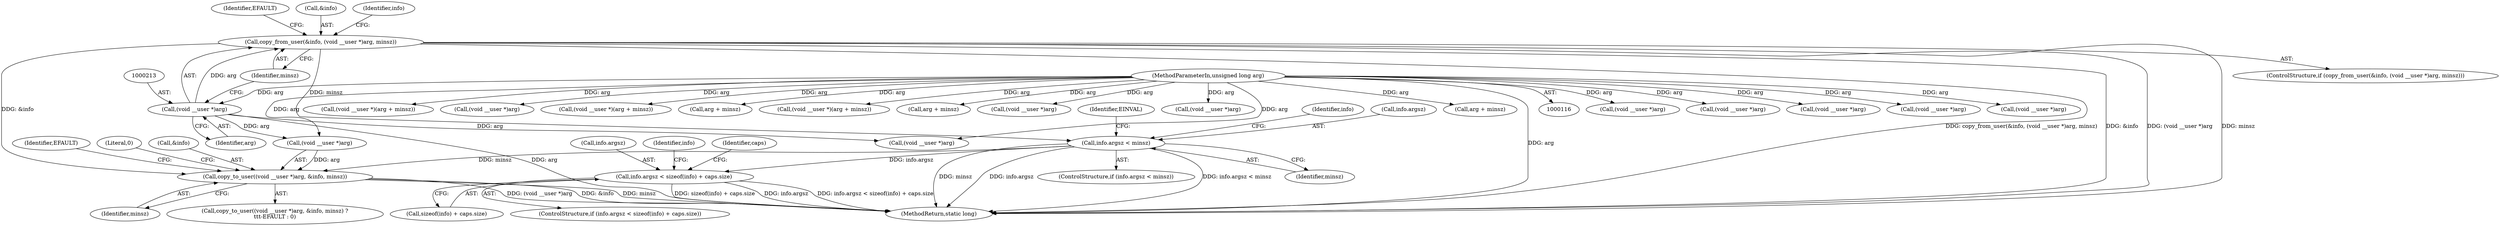 digraph "0_linux_05692d7005a364add85c6e25a6c4447ce08f913a@API" {
"1000209" [label="(Call,copy_from_user(&info, (void __user *)arg, minsz))"];
"1000212" [label="(Call,(void __user *)arg)"];
"1000119" [label="(MethodParameterIn,unsigned long arg)"];
"1000220" [label="(Call,info.argsz < minsz)"];
"1000521" [label="(Call,info.argsz < sizeof(info) + caps.size)"];
"1000588" [label="(Call,copy_to_user((void __user *)arg, &info, minsz))"];
"1000716" [label="(Call,(void __user *)arg)"];
"1000218" [label="(Identifier,EFAULT)"];
"1000230" [label="(Identifier,info)"];
"1000227" [label="(Identifier,EINVAL)"];
"1000609" [label="(Call,(void __user *)arg)"];
"1000587" [label="(Call,copy_to_user((void __user *)arg, &info, minsz) ?\n\t\t\t-EFAULT : 0)"];
"1000224" [label="(Identifier,minsz)"];
"1000686" [label="(Call,(void __user *)arg)"];
"1001122" [label="(Call,(void __user *)arg)"];
"1000136" [label="(Call,(void __user *)arg)"];
"1000592" [label="(Call,&info)"];
"1000534" [label="(Identifier,info)"];
"1001380" [label="(MethodReturn,static long)"];
"1000832" [label="(Call,(void __user *)(arg + minsz))"];
"1000520" [label="(ControlStructure,if (info.argsz < sizeof(info) + caps.size))"];
"1001058" [label="(Call,(void __user *)arg)"];
"1000119" [label="(MethodParameterIn,unsigned long arg)"];
"1000589" [label="(Call,(void __user *)arg)"];
"1001074" [label="(Call,(void __user *)(arg + minsz))"];
"1000209" [label="(Call,copy_from_user(&info, (void __user *)arg, minsz))"];
"1000596" [label="(Identifier,EFAULT)"];
"1000210" [label="(Call,&info)"];
"1000551" [label="(Identifier,caps)"];
"1000594" [label="(Identifier,minsz)"];
"1000834" [label="(Call,arg + minsz)"];
"1000557" [label="(Call,(void __user *)arg)"];
"1001229" [label="(Call,(void __user *)(arg + minsz))"];
"1000212" [label="(Call,(void __user *)arg)"];
"1001231" [label="(Call,arg + minsz)"];
"1000522" [label="(Call,info.argsz)"];
"1000220" [label="(Call,info.argsz < minsz)"];
"1000521" [label="(Call,info.argsz < sizeof(info) + caps.size)"];
"1000922" [label="(Call,(void __user *)arg)"];
"1000214" [label="(Identifier,arg)"];
"1000221" [label="(Call,info.argsz)"];
"1000219" [label="(ControlStructure,if (info.argsz < minsz))"];
"1000215" [label="(Identifier,minsz)"];
"1000588" [label="(Call,copy_to_user((void __user *)arg, &info, minsz))"];
"1000597" [label="(Literal,0)"];
"1000208" [label="(ControlStructure,if (copy_from_user(&info, (void __user *)arg, minsz)))"];
"1000183" [label="(Call,(void __user *)arg)"];
"1000222" [label="(Identifier,info)"];
"1000525" [label="(Call,sizeof(info) + caps.size)"];
"1001076" [label="(Call,arg + minsz)"];
"1000209" -> "1000208"  [label="AST: "];
"1000209" -> "1000215"  [label="CFG: "];
"1000210" -> "1000209"  [label="AST: "];
"1000212" -> "1000209"  [label="AST: "];
"1000215" -> "1000209"  [label="AST: "];
"1000218" -> "1000209"  [label="CFG: "];
"1000222" -> "1000209"  [label="CFG: "];
"1000209" -> "1001380"  [label="DDG: copy_from_user(&info, (void __user *)arg, minsz)"];
"1000209" -> "1001380"  [label="DDG: &info"];
"1000209" -> "1001380"  [label="DDG: (void __user *)arg"];
"1000209" -> "1001380"  [label="DDG: minsz"];
"1000212" -> "1000209"  [label="DDG: arg"];
"1000209" -> "1000220"  [label="DDG: minsz"];
"1000209" -> "1000588"  [label="DDG: &info"];
"1000212" -> "1000214"  [label="CFG: "];
"1000213" -> "1000212"  [label="AST: "];
"1000214" -> "1000212"  [label="AST: "];
"1000215" -> "1000212"  [label="CFG: "];
"1000212" -> "1001380"  [label="DDG: arg"];
"1000119" -> "1000212"  [label="DDG: arg"];
"1000212" -> "1000557"  [label="DDG: arg"];
"1000212" -> "1000589"  [label="DDG: arg"];
"1000119" -> "1000116"  [label="AST: "];
"1000119" -> "1001380"  [label="DDG: arg"];
"1000119" -> "1000136"  [label="DDG: arg"];
"1000119" -> "1000183"  [label="DDG: arg"];
"1000119" -> "1000557"  [label="DDG: arg"];
"1000119" -> "1000589"  [label="DDG: arg"];
"1000119" -> "1000609"  [label="DDG: arg"];
"1000119" -> "1000686"  [label="DDG: arg"];
"1000119" -> "1000716"  [label="DDG: arg"];
"1000119" -> "1000832"  [label="DDG: arg"];
"1000119" -> "1000834"  [label="DDG: arg"];
"1000119" -> "1000922"  [label="DDG: arg"];
"1000119" -> "1001058"  [label="DDG: arg"];
"1000119" -> "1001074"  [label="DDG: arg"];
"1000119" -> "1001076"  [label="DDG: arg"];
"1000119" -> "1001122"  [label="DDG: arg"];
"1000119" -> "1001229"  [label="DDG: arg"];
"1000119" -> "1001231"  [label="DDG: arg"];
"1000220" -> "1000219"  [label="AST: "];
"1000220" -> "1000224"  [label="CFG: "];
"1000221" -> "1000220"  [label="AST: "];
"1000224" -> "1000220"  [label="AST: "];
"1000227" -> "1000220"  [label="CFG: "];
"1000230" -> "1000220"  [label="CFG: "];
"1000220" -> "1001380"  [label="DDG: info.argsz"];
"1000220" -> "1001380"  [label="DDG: info.argsz < minsz"];
"1000220" -> "1001380"  [label="DDG: minsz"];
"1000220" -> "1000521"  [label="DDG: info.argsz"];
"1000220" -> "1000588"  [label="DDG: minsz"];
"1000521" -> "1000520"  [label="AST: "];
"1000521" -> "1000525"  [label="CFG: "];
"1000522" -> "1000521"  [label="AST: "];
"1000525" -> "1000521"  [label="AST: "];
"1000534" -> "1000521"  [label="CFG: "];
"1000551" -> "1000521"  [label="CFG: "];
"1000521" -> "1001380"  [label="DDG: sizeof(info) + caps.size"];
"1000521" -> "1001380"  [label="DDG: info.argsz"];
"1000521" -> "1001380"  [label="DDG: info.argsz < sizeof(info) + caps.size"];
"1000588" -> "1000587"  [label="AST: "];
"1000588" -> "1000594"  [label="CFG: "];
"1000589" -> "1000588"  [label="AST: "];
"1000592" -> "1000588"  [label="AST: "];
"1000594" -> "1000588"  [label="AST: "];
"1000596" -> "1000588"  [label="CFG: "];
"1000597" -> "1000588"  [label="CFG: "];
"1000588" -> "1001380"  [label="DDG: (void __user *)arg"];
"1000588" -> "1001380"  [label="DDG: &info"];
"1000588" -> "1001380"  [label="DDG: minsz"];
"1000589" -> "1000588"  [label="DDG: arg"];
}
